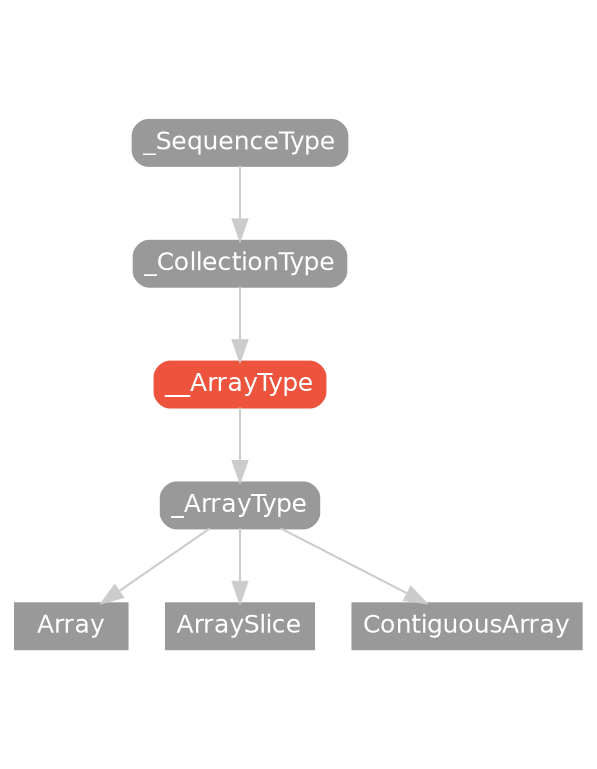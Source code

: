 strict digraph "__ArrayType - Type Hierarchy - SwiftDoc.org" {
    pad="0.1,0.8"
    node [shape=box, style="filled,rounded", color="#999999", fillcolor="#999999", fontcolor=white, fontname=Helvetica, fontnames="Helvetica,sansserif", fontsize=12, margin="0.07,0.05", height="0.3"]
    edge [color="#cccccc"]
    "Array" [URL="/type/Array/hierarchy/", style=filled]
    "ArraySlice" [URL="/type/ArraySlice/hierarchy/", style=filled]
    "ContiguousArray" [URL="/type/ContiguousArray/hierarchy/", style=filled]
    "_ArrayType" [URL="/protocol/_ArrayType/hierarchy/"]
    "_CollectionType" [URL="/protocol/_CollectionType/hierarchy/"]
    "_SequenceType" [URL="/protocol/_SequenceType/hierarchy/"]
    "__ArrayType" [URL="/protocol/__ArrayType/", style="filled,rounded", fillcolor="#ee543d", color="#ee543d"]    "__ArrayType" -> "_ArrayType"
    "_ArrayType" -> "Array"
    "_ArrayType" -> "ArraySlice"
    "_ArrayType" -> "ContiguousArray"
    "_CollectionType" -> "__ArrayType"
    "_SequenceType" -> "_CollectionType"
    subgraph Types {
        rank = max; "Array"; "ArraySlice"; "ContiguousArray";
    }
}